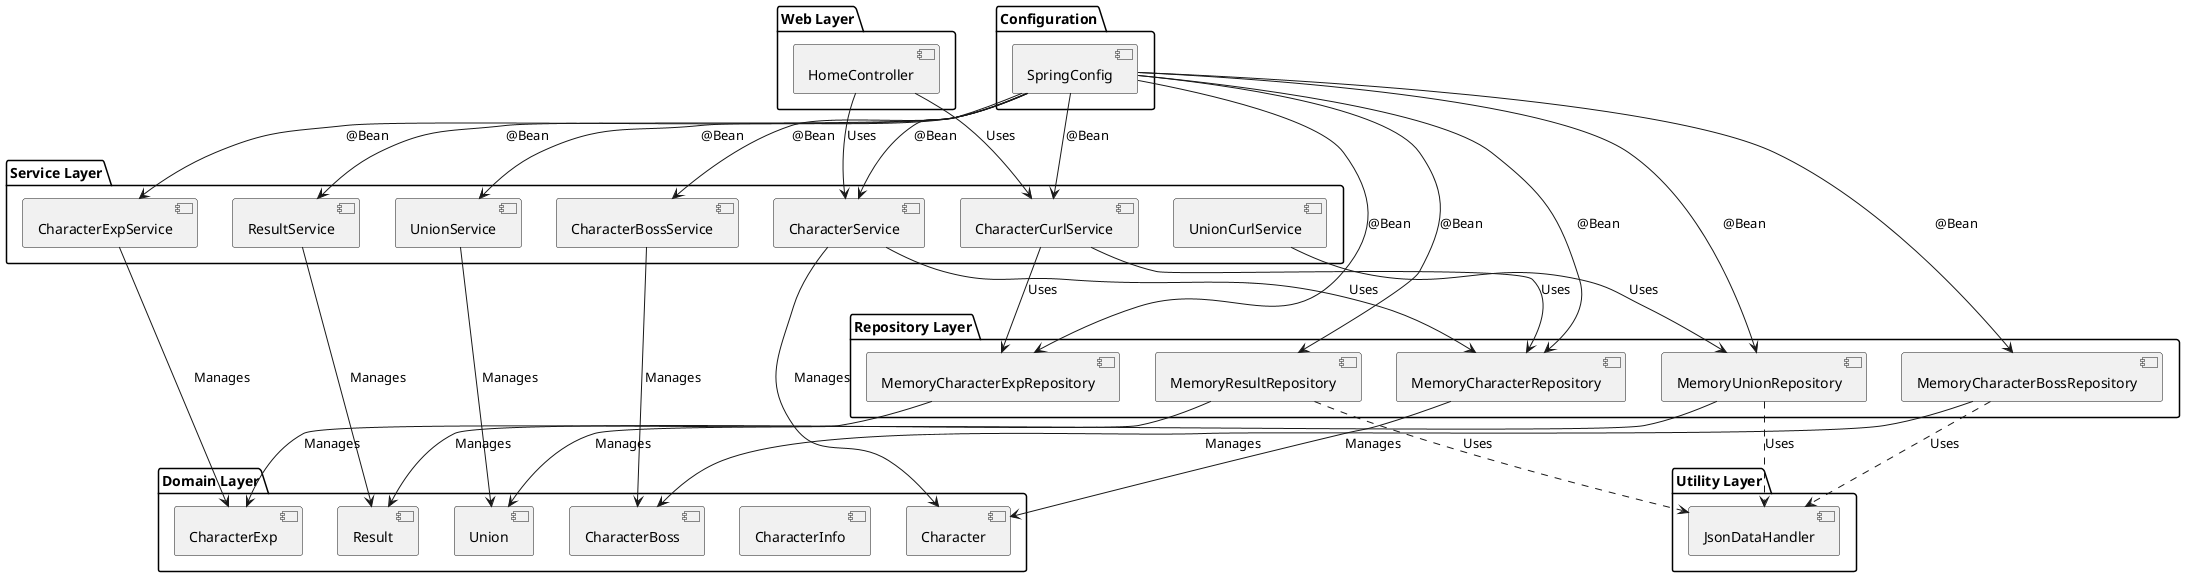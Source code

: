 @startuml
package "Web Layer" {
    [HomeController]
}

package "Service Layer" {
    [CharacterService]
    [CharacterBossService]
    [CharacterExpService]
    [ResultService]
    [UnionService]
    [CharacterCurlService]
    [UnionCurlService]
}

package "Repository Layer" {
    [MemoryCharacterRepository]
    [MemoryCharacterBossRepository]
    [MemoryCharacterExpRepository]
    [MemoryResultRepository]
    [MemoryUnionRepository]
}

package "Domain Layer" {
    [Character]
    [CharacterInfo]
    [CharacterBoss]
    [CharacterExp]
    [Result]
    [Union]
}

package "Utility Layer" {
    [JsonDataHandler]
}

package "Configuration" {
    [SpringConfig]
}

[HomeController] --> [CharacterService] : Uses
[HomeController] --> [CharacterCurlService] : Uses

[CharacterService] --> [MemoryCharacterRepository] : Uses
[CharacterCurlService] --> [MemoryCharacterRepository] : Uses
[CharacterCurlService] --> [MemoryCharacterExpRepository] : Uses
[UnionCurlService] --> [MemoryUnionRepository] : Uses

[CharacterService] --> [Character] : Manages
[CharacterBossService] --> [CharacterBoss] : Manages
[CharacterExpService] --> [CharacterExp] : Manages
[ResultService] --> [Result] : Manages
[UnionService] --> [Union] : Manages

[MemoryCharacterRepository] --> [Character] : Manages
[MemoryCharacterBossRepository] --> [CharacterBoss] : Manages
[MemoryCharacterExpRepository] --> [CharacterExp] : Manages
[MemoryResultRepository] --> [Result] : Manages
[MemoryUnionRepository] --> [Union] : Manages

[MemoryCharacterBossRepository] ..> [JsonDataHandler] : Uses
[MemoryResultRepository] ..> [JsonDataHandler] : Uses
[MemoryUnionRepository] ..> [JsonDataHandler] : Uses

[SpringConfig] --> [MemoryCharacterRepository] : @Bean
[SpringConfig] --> [MemoryCharacterExpRepository] : @Bean
[SpringConfig] --> [MemoryCharacterBossRepository] : @Bean
[SpringConfig] --> [MemoryUnionRepository] : @Bean
[SpringConfig] --> [MemoryResultRepository] : @Bean
[SpringConfig] --> [CharacterCurlService] : @Bean
[SpringConfig] --> [CharacterService] : @Bean
[SpringConfig] --> [CharacterBossService] : @Bean
[SpringConfig] --> [CharacterExpService] : @Bean
[SpringConfig] --> [ResultService] : @Bean
[SpringConfig] --> [UnionService] : @Bean
@enduml
